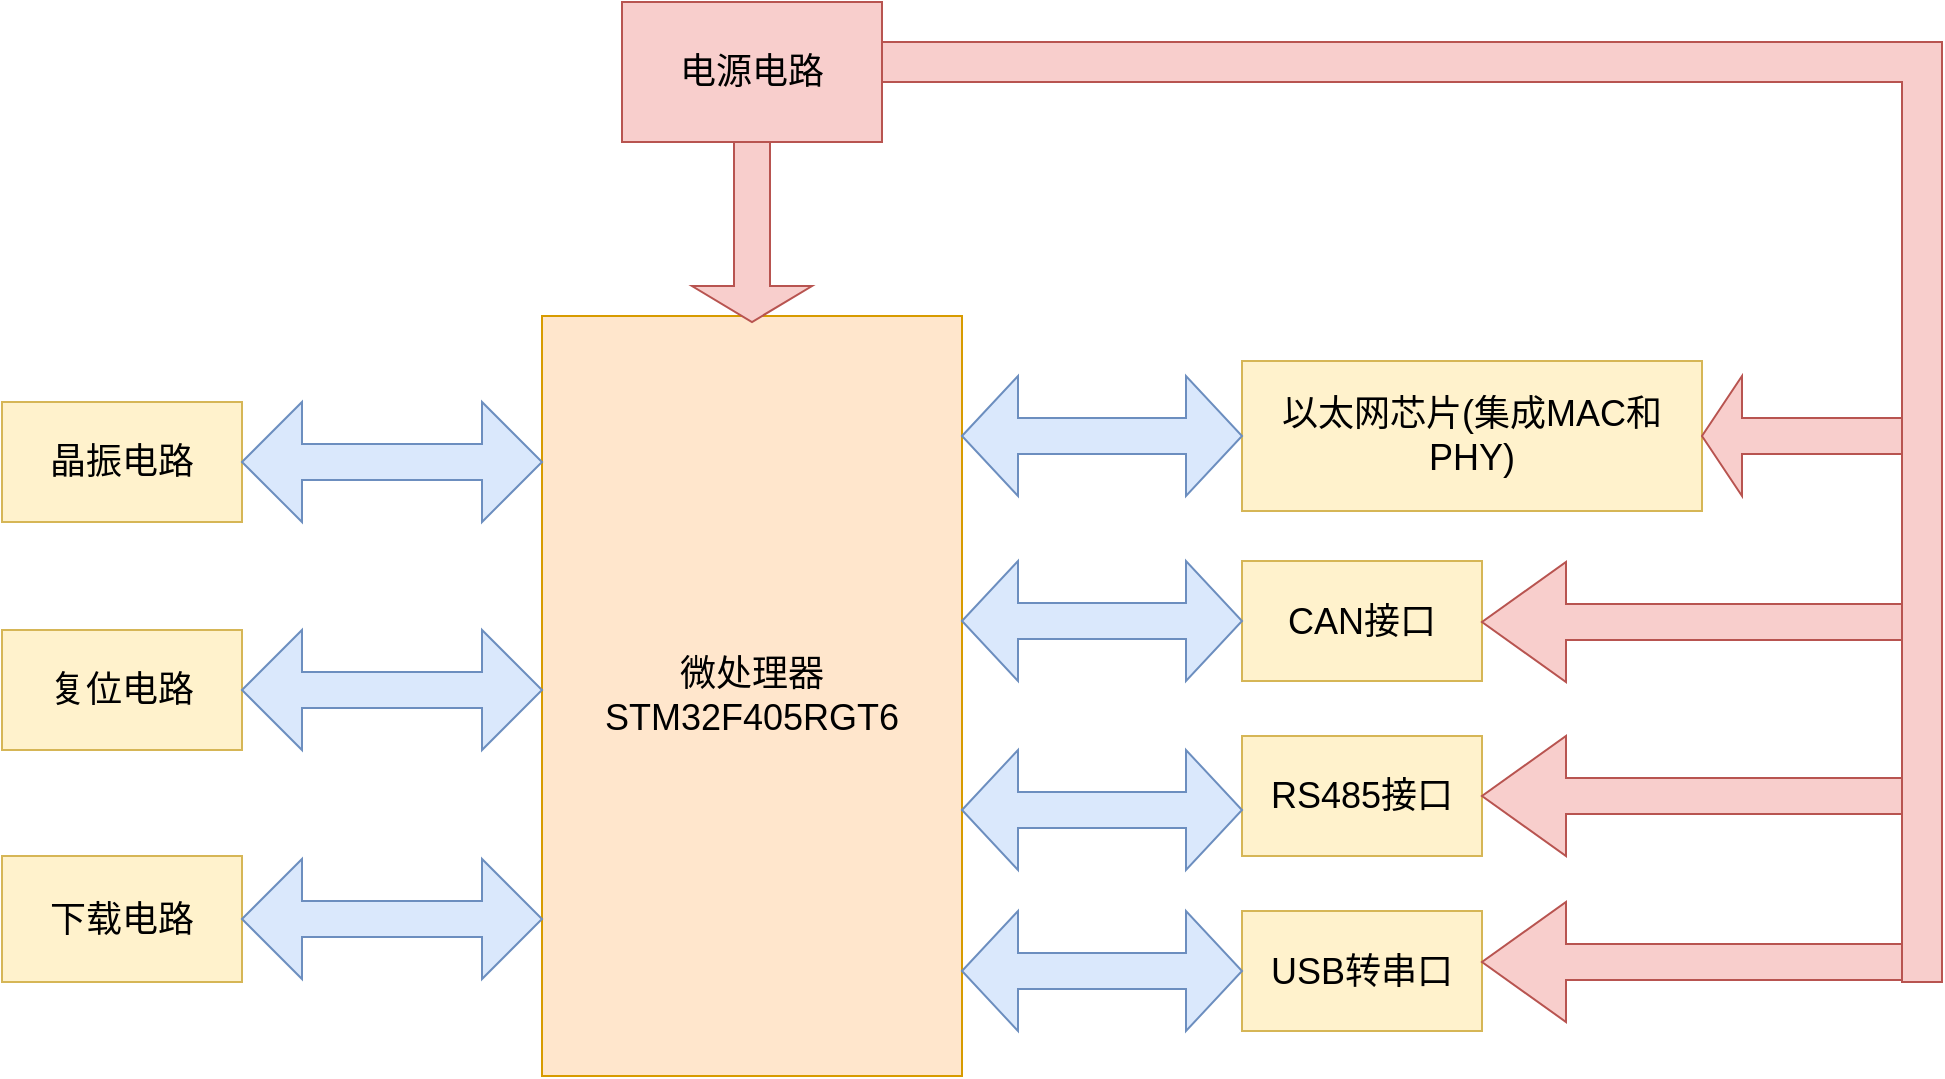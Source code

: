 <mxfile version="21.2.9" type="github">
  <diagram name="第 1 页" id="bApZiy_ub30djlWTNmrq">
    <mxGraphModel dx="1481" dy="704" grid="1" gridSize="10" guides="1" tooltips="1" connect="1" arrows="1" fold="1" page="1" pageScale="1" pageWidth="1169" pageHeight="1654" background="none" math="0" shadow="0">
      <root>
        <mxCell id="0" />
        <mxCell id="1" parent="0" />
        <mxCell id="cEpJySoRfhsiwr3FnZ3V-1" value="&lt;font style=&quot;font-size: 18px;&quot;&gt;微处理器STM32F405RGT6&lt;/font&gt;" style="whiteSpace=wrap;html=1;fillColor=#ffe6cc;strokeColor=#d79b00;" vertex="1" parent="1">
          <mxGeometry x="320" y="447" width="210" height="380" as="geometry" />
        </mxCell>
        <mxCell id="cEpJySoRfhsiwr3FnZ3V-2" value="&lt;font style=&quot;font-size: 18px;&quot;&gt;电源电路&lt;/font&gt;" style="rounded=0;whiteSpace=wrap;html=1;fillColor=#f8cecc;strokeColor=#b85450;" vertex="1" parent="1">
          <mxGeometry x="360" y="290" width="130" height="70" as="geometry" />
        </mxCell>
        <mxCell id="cEpJySoRfhsiwr3FnZ3V-3" value="&lt;font style=&quot;font-size: 18px;&quot;&gt;USB转串口&lt;/font&gt;" style="rounded=0;whiteSpace=wrap;html=1;fillColor=#fff2cc;strokeColor=#d6b656;" vertex="1" parent="1">
          <mxGeometry x="670" y="744.5" width="120" height="60" as="geometry" />
        </mxCell>
        <mxCell id="cEpJySoRfhsiwr3FnZ3V-4" value="&lt;font style=&quot;font-size: 18px;&quot;&gt;以太网芯片(集成MAC和PHY)&lt;/font&gt;" style="rounded=0;whiteSpace=wrap;html=1;fillColor=#fff2cc;strokeColor=#d6b656;" vertex="1" parent="1">
          <mxGeometry x="670" y="469.5" width="230" height="75" as="geometry" />
        </mxCell>
        <mxCell id="cEpJySoRfhsiwr3FnZ3V-7" value="&lt;font style=&quot;font-size: 18px;&quot;&gt;RS485接口&lt;/font&gt;" style="rounded=0;whiteSpace=wrap;html=1;fillColor=#fff2cc;strokeColor=#d6b656;" vertex="1" parent="1">
          <mxGeometry x="670" y="657" width="120" height="60" as="geometry" />
        </mxCell>
        <mxCell id="cEpJySoRfhsiwr3FnZ3V-8" value="&lt;font style=&quot;font-size: 18px;&quot;&gt;CAN接口&lt;/font&gt;" style="rounded=0;whiteSpace=wrap;html=1;fillColor=#fff2cc;strokeColor=#d6b656;" vertex="1" parent="1">
          <mxGeometry x="670" y="569.5" width="120" height="60" as="geometry" />
        </mxCell>
        <mxCell id="cEpJySoRfhsiwr3FnZ3V-9" value="&lt;font style=&quot;font-size: 18px;&quot;&gt;下载电路&lt;/font&gt;" style="rounded=0;whiteSpace=wrap;html=1;fillColor=#dae8fc;strokeColor=#6c8ebf;" vertex="1" parent="1">
          <mxGeometry x="50" y="718.5" width="120" height="60" as="geometry" />
        </mxCell>
        <mxCell id="cEpJySoRfhsiwr3FnZ3V-21" value="&lt;span style=&quot;font-size: 18px;&quot;&gt;晶振电路&lt;/span&gt;" style="rounded=0;whiteSpace=wrap;html=1;fillColor=#fff2cc;strokeColor=#d6b656;" vertex="1" parent="1">
          <mxGeometry x="50" y="490" width="120" height="60" as="geometry" />
        </mxCell>
        <mxCell id="cEpJySoRfhsiwr3FnZ3V-22" value="&lt;font style=&quot;font-size: 18px;&quot;&gt;复位电路&lt;/font&gt;" style="rounded=0;whiteSpace=wrap;html=1;fillColor=#fff2cc;strokeColor=#d6b656;" vertex="1" parent="1">
          <mxGeometry x="50" y="604" width="120" height="60" as="geometry" />
        </mxCell>
        <mxCell id="cEpJySoRfhsiwr3FnZ3V-23" value="&lt;font style=&quot;font-size: 18px;&quot;&gt;下载电路&lt;/font&gt;" style="rounded=0;whiteSpace=wrap;html=1;fillColor=#fff2cc;strokeColor=#d6b656;" vertex="1" parent="1">
          <mxGeometry x="50" y="717" width="120" height="63" as="geometry" />
        </mxCell>
        <mxCell id="cEpJySoRfhsiwr3FnZ3V-32" value="" style="shape=doubleArrow;whiteSpace=wrap;html=1;fillColor=#dae8fc;strokeColor=#6c8ebf;" vertex="1" parent="1">
          <mxGeometry x="170" y="490" width="150" height="60" as="geometry" />
        </mxCell>
        <mxCell id="cEpJySoRfhsiwr3FnZ3V-33" value="" style="shape=doubleArrow;whiteSpace=wrap;html=1;fillColor=#dae8fc;strokeColor=#6c8ebf;" vertex="1" parent="1">
          <mxGeometry x="170" y="604" width="150" height="60" as="geometry" />
        </mxCell>
        <mxCell id="cEpJySoRfhsiwr3FnZ3V-34" value="" style="shape=doubleArrow;whiteSpace=wrap;html=1;fillColor=#dae8fc;strokeColor=#6c8ebf;" vertex="1" parent="1">
          <mxGeometry x="170" y="718.5" width="150" height="60" as="geometry" />
        </mxCell>
        <mxCell id="cEpJySoRfhsiwr3FnZ3V-35" value="" style="shape=doubleArrow;whiteSpace=wrap;html=1;fillColor=#dae8fc;strokeColor=#6c8ebf;" vertex="1" parent="1">
          <mxGeometry x="530" y="477" width="140" height="60" as="geometry" />
        </mxCell>
        <mxCell id="cEpJySoRfhsiwr3FnZ3V-37" value="" style="shape=doubleArrow;whiteSpace=wrap;html=1;fillColor=#dae8fc;strokeColor=#6c8ebf;" vertex="1" parent="1">
          <mxGeometry x="530" y="569.5" width="140" height="60" as="geometry" />
        </mxCell>
        <mxCell id="cEpJySoRfhsiwr3FnZ3V-38" value="" style="shape=doubleArrow;whiteSpace=wrap;html=1;fillColor=#dae8fc;strokeColor=#6c8ebf;" vertex="1" parent="1">
          <mxGeometry x="530" y="664" width="140" height="60" as="geometry" />
        </mxCell>
        <mxCell id="cEpJySoRfhsiwr3FnZ3V-39" value="" style="shape=doubleArrow;whiteSpace=wrap;html=1;fillColor=#dae8fc;strokeColor=#6c8ebf;" vertex="1" parent="1">
          <mxGeometry x="530" y="744.5" width="140" height="60" as="geometry" />
        </mxCell>
        <mxCell id="cEpJySoRfhsiwr3FnZ3V-40" value="" style="shape=singleArrow;direction=south;whiteSpace=wrap;html=1;fillColor=#f8cecc;strokeColor=#b85450;" vertex="1" parent="1">
          <mxGeometry x="395" y="360" width="60" height="90" as="geometry" />
        </mxCell>
        <mxCell id="cEpJySoRfhsiwr3FnZ3V-41" value="" style="shape=singleArrow;direction=west;whiteSpace=wrap;html=1;fillColor=#f8cecc;strokeColor=#b85450;" vertex="1" parent="1">
          <mxGeometry x="900" y="477" width="100" height="60" as="geometry" />
        </mxCell>
        <mxCell id="cEpJySoRfhsiwr3FnZ3V-44" value="" style="shape=corner;whiteSpace=wrap;html=1;direction=south;fillColor=#f8cecc;strokeColor=#b85450;" vertex="1" parent="1">
          <mxGeometry x="490" y="310" width="530" height="470" as="geometry" />
        </mxCell>
        <mxCell id="cEpJySoRfhsiwr3FnZ3V-45" value="" style="shape=singleArrow;direction=west;whiteSpace=wrap;html=1;fillColor=#f8cecc;strokeColor=#b85450;" vertex="1" parent="1">
          <mxGeometry x="790" y="570" width="210" height="60" as="geometry" />
        </mxCell>
        <mxCell id="cEpJySoRfhsiwr3FnZ3V-46" value="" style="shape=singleArrow;direction=west;whiteSpace=wrap;html=1;fillColor=#f8cecc;strokeColor=#b85450;" vertex="1" parent="1">
          <mxGeometry x="790" y="657" width="210" height="60" as="geometry" />
        </mxCell>
        <mxCell id="cEpJySoRfhsiwr3FnZ3V-47" value="" style="shape=singleArrow;direction=west;whiteSpace=wrap;html=1;fillColor=#f8cecc;strokeColor=#b85450;" vertex="1" parent="1">
          <mxGeometry x="790" y="740" width="210" height="60" as="geometry" />
        </mxCell>
      </root>
    </mxGraphModel>
  </diagram>
</mxfile>
